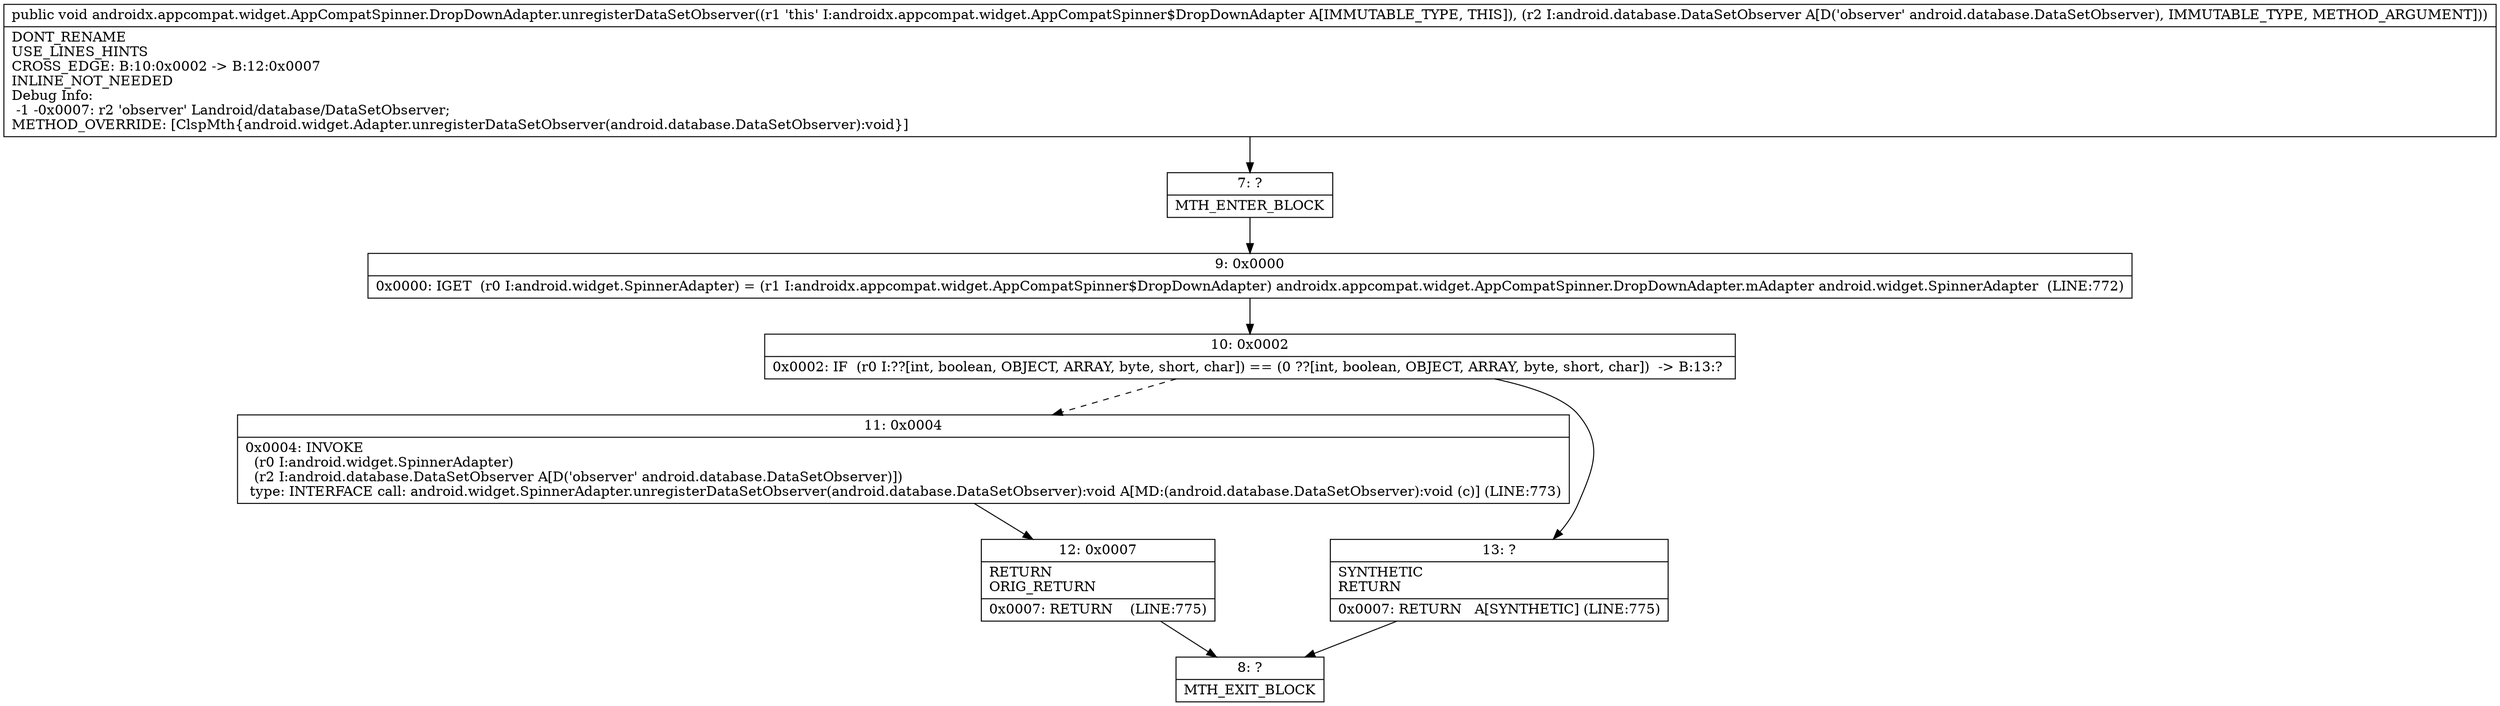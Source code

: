 digraph "CFG forandroidx.appcompat.widget.AppCompatSpinner.DropDownAdapter.unregisterDataSetObserver(Landroid\/database\/DataSetObserver;)V" {
Node_7 [shape=record,label="{7\:\ ?|MTH_ENTER_BLOCK\l}"];
Node_9 [shape=record,label="{9\:\ 0x0000|0x0000: IGET  (r0 I:android.widget.SpinnerAdapter) = (r1 I:androidx.appcompat.widget.AppCompatSpinner$DropDownAdapter) androidx.appcompat.widget.AppCompatSpinner.DropDownAdapter.mAdapter android.widget.SpinnerAdapter  (LINE:772)\l}"];
Node_10 [shape=record,label="{10\:\ 0x0002|0x0002: IF  (r0 I:??[int, boolean, OBJECT, ARRAY, byte, short, char]) == (0 ??[int, boolean, OBJECT, ARRAY, byte, short, char])  \-\> B:13:? \l}"];
Node_11 [shape=record,label="{11\:\ 0x0004|0x0004: INVOKE  \l  (r0 I:android.widget.SpinnerAdapter)\l  (r2 I:android.database.DataSetObserver A[D('observer' android.database.DataSetObserver)])\l type: INTERFACE call: android.widget.SpinnerAdapter.unregisterDataSetObserver(android.database.DataSetObserver):void A[MD:(android.database.DataSetObserver):void (c)] (LINE:773)\l}"];
Node_12 [shape=record,label="{12\:\ 0x0007|RETURN\lORIG_RETURN\l|0x0007: RETURN    (LINE:775)\l}"];
Node_8 [shape=record,label="{8\:\ ?|MTH_EXIT_BLOCK\l}"];
Node_13 [shape=record,label="{13\:\ ?|SYNTHETIC\lRETURN\l|0x0007: RETURN   A[SYNTHETIC] (LINE:775)\l}"];
MethodNode[shape=record,label="{public void androidx.appcompat.widget.AppCompatSpinner.DropDownAdapter.unregisterDataSetObserver((r1 'this' I:androidx.appcompat.widget.AppCompatSpinner$DropDownAdapter A[IMMUTABLE_TYPE, THIS]), (r2 I:android.database.DataSetObserver A[D('observer' android.database.DataSetObserver), IMMUTABLE_TYPE, METHOD_ARGUMENT]))  | DONT_RENAME\lUSE_LINES_HINTS\lCROSS_EDGE: B:10:0x0002 \-\> B:12:0x0007\lINLINE_NOT_NEEDED\lDebug Info:\l  \-1 \-0x0007: r2 'observer' Landroid\/database\/DataSetObserver;\lMETHOD_OVERRIDE: [ClspMth\{android.widget.Adapter.unregisterDataSetObserver(android.database.DataSetObserver):void\}]\l}"];
MethodNode -> Node_7;Node_7 -> Node_9;
Node_9 -> Node_10;
Node_10 -> Node_11[style=dashed];
Node_10 -> Node_13;
Node_11 -> Node_12;
Node_12 -> Node_8;
Node_13 -> Node_8;
}

